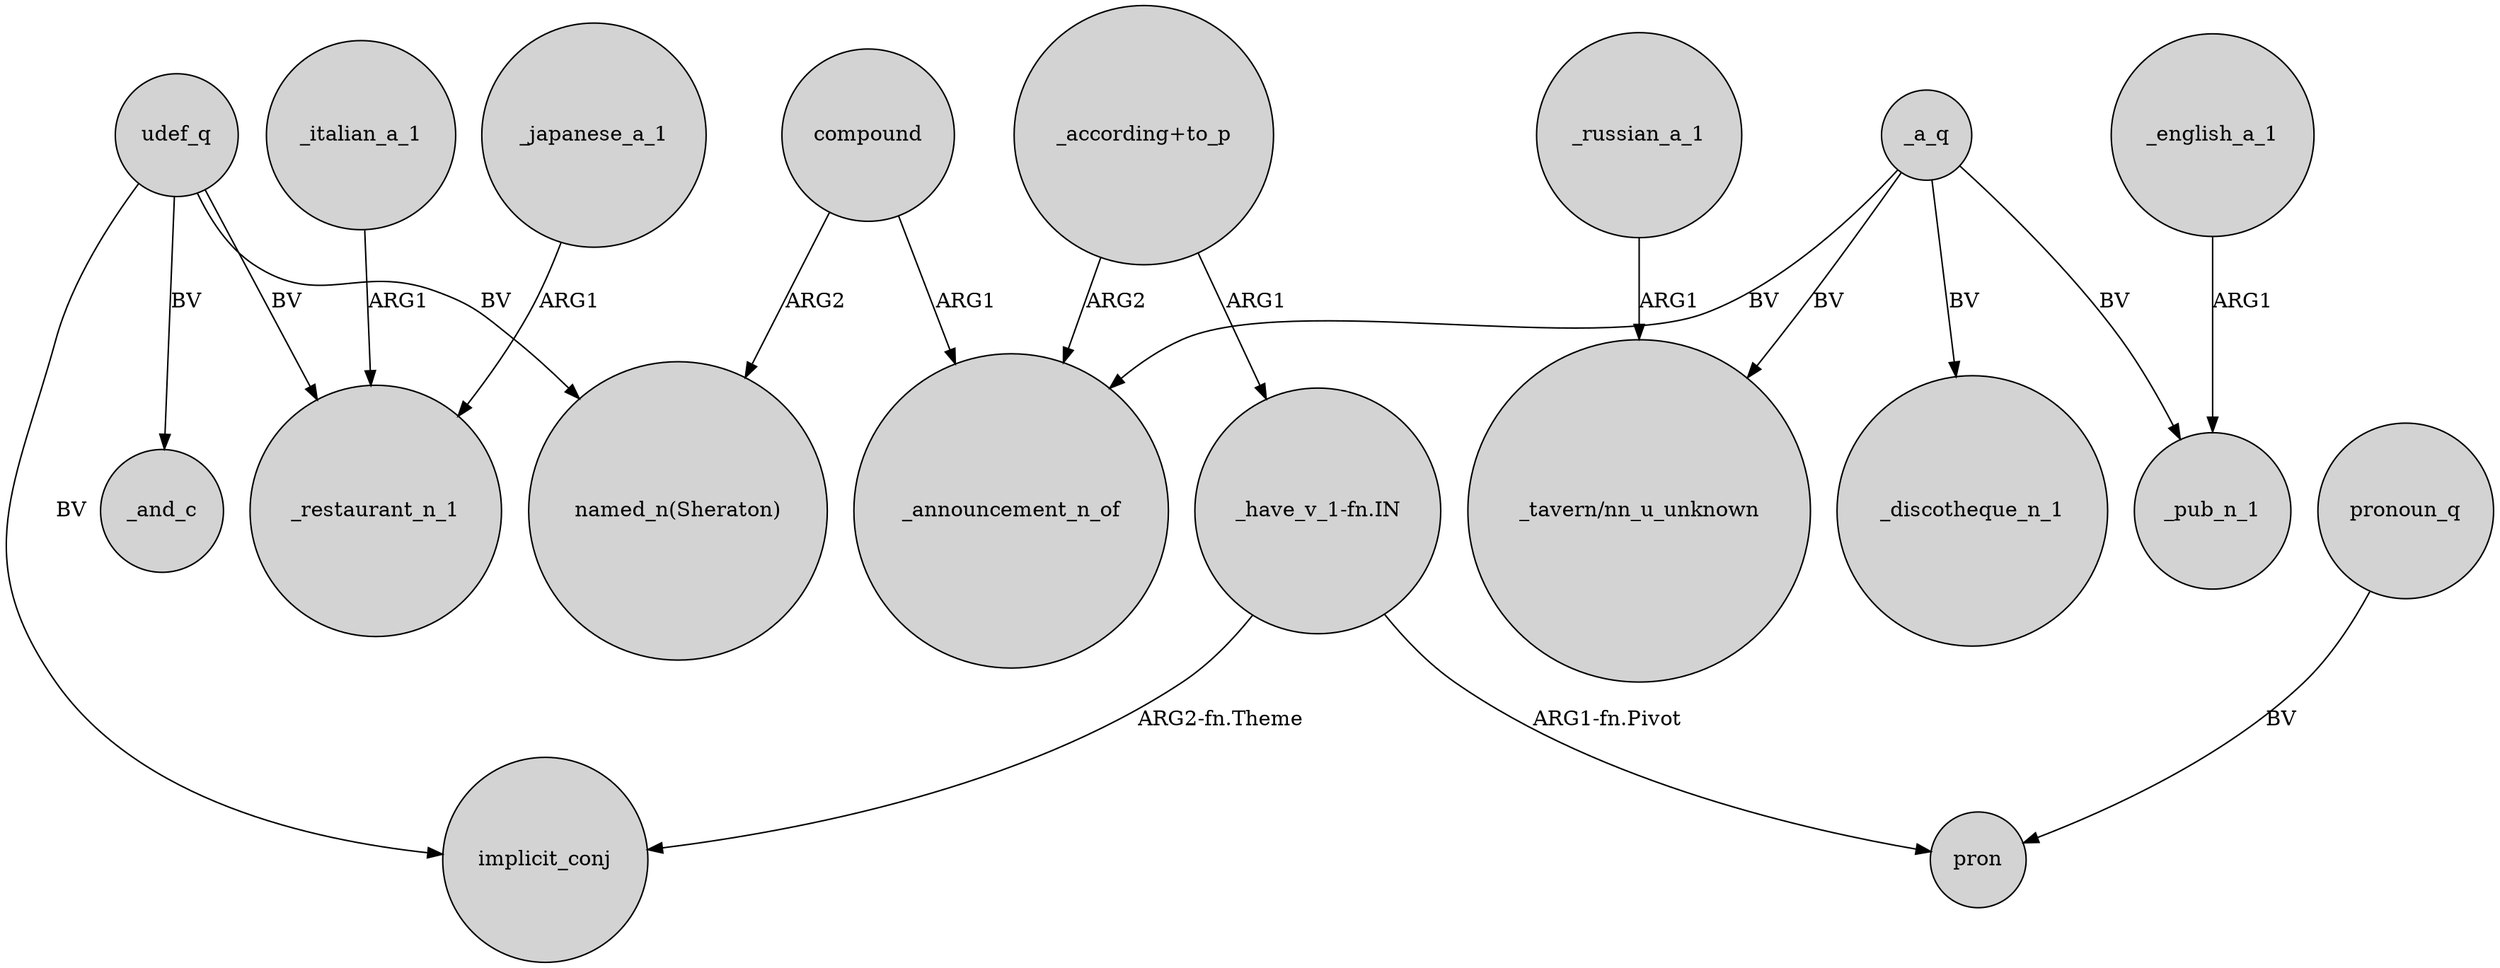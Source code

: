 digraph {
	node [shape=circle style=filled]
	"_have_v_1-fn.IN" -> implicit_conj [label="ARG2-fn.Theme"]
	compound -> _announcement_n_of [label=ARG1]
	_russian_a_1 -> "_tavern/nn_u_unknown" [label=ARG1]
	"_have_v_1-fn.IN" -> pron [label="ARG1-fn.Pivot"]
	udef_q -> implicit_conj [label=BV]
	_a_q -> _discotheque_n_1 [label=BV]
	pronoun_q -> pron [label=BV]
	_a_q -> _announcement_n_of [label=BV]
	"_according+to_p" -> "_have_v_1-fn.IN" [label=ARG1]
	_a_q -> "_tavern/nn_u_unknown" [label=BV]
	_italian_a_1 -> _restaurant_n_1 [label=ARG1]
	compound -> "named_n(Sheraton)" [label=ARG2]
	_english_a_1 -> _pub_n_1 [label=ARG1]
	_a_q -> _pub_n_1 [label=BV]
	udef_q -> _restaurant_n_1 [label=BV]
	udef_q -> "named_n(Sheraton)" [label=BV]
	"_according+to_p" -> _announcement_n_of [label=ARG2]
	udef_q -> _and_c [label=BV]
	_japanese_a_1 -> _restaurant_n_1 [label=ARG1]
}
